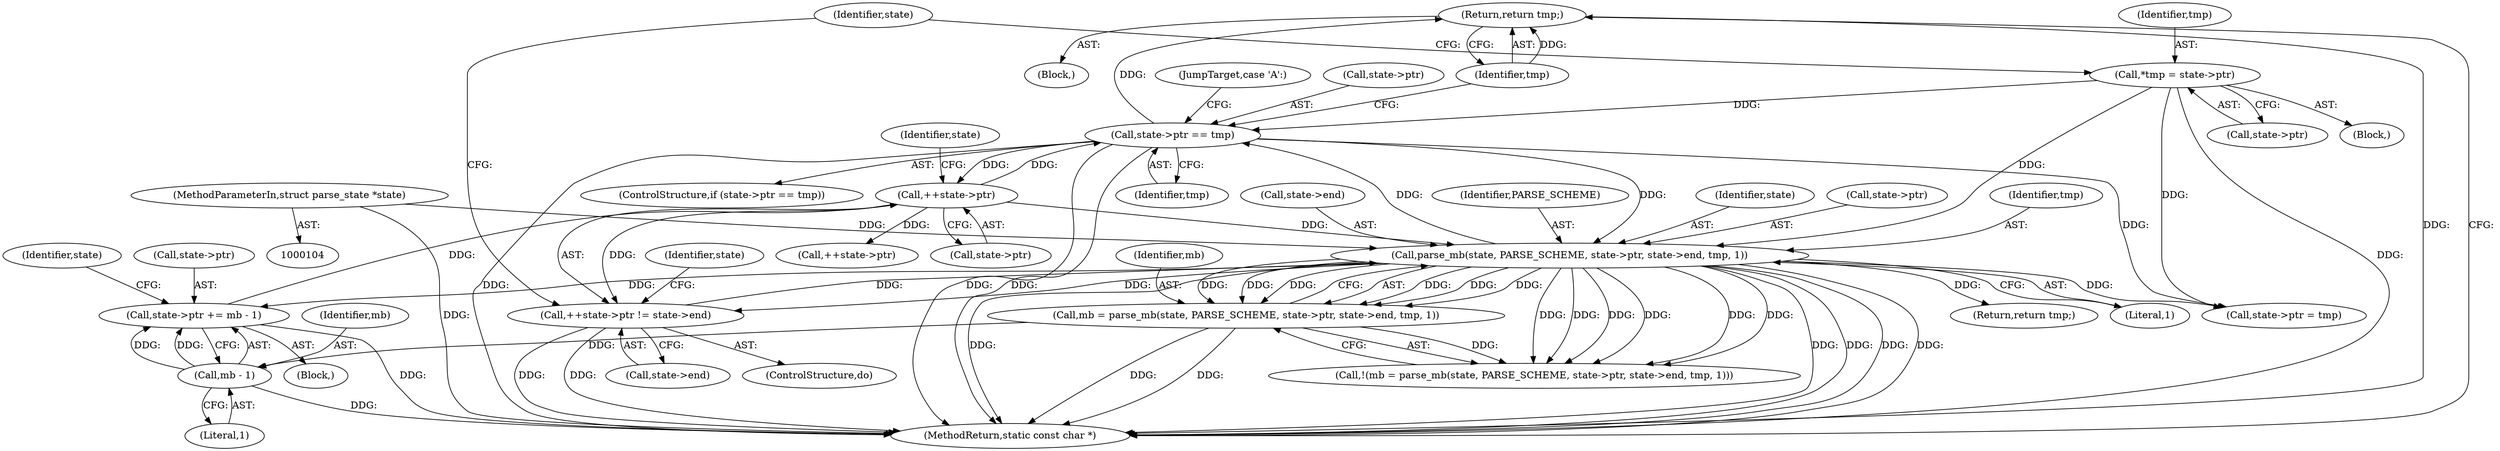 digraph "1_ext-http_3724cd76a28be1d6049b5537232e97ac@del" {
"1000170" [label="(Return,return tmp;)"];
"1000171" [label="(Identifier,tmp)"];
"1000164" [label="(Call,state->ptr == tmp)"];
"1000265" [label="(Call,++state->ptr)"];
"1000257" [label="(Call,state->ptr += mb - 1)"];
"1000261" [label="(Call,mb - 1)"];
"1000241" [label="(Call,mb = parse_mb(state, PARSE_SCHEME, state->ptr, state->end, tmp, 1))"];
"1000243" [label="(Call,parse_mb(state, PARSE_SCHEME, state->ptr, state->end, tmp, 1))"];
"1000105" [label="(MethodParameterIn,struct parse_state *state)"];
"1000264" [label="(Call,++state->ptr != state->end)"];
"1000109" [label="(Call,*tmp = state->ptr)"];
"1000255" [label="(Return,return tmp;)"];
"1000163" [label="(ControlStructure,if (state->ptr == tmp))"];
"1000253" [label="(Literal,1)"];
"1000275" [label="(Identifier,state)"];
"1000121" [label="(Block,)"];
"1000171" [label="(Identifier,tmp)"];
"1000244" [label="(Identifier,state)"];
"1000111" [label="(Call,state->ptr)"];
"1000109" [label="(Call,*tmp = state->ptr)"];
"1000264" [label="(Call,++state->ptr != state->end)"];
"1000146" [label="(Call,++state->ptr)"];
"1000257" [label="(Call,state->ptr += mb - 1)"];
"1000240" [label="(Call,!(mb = parse_mb(state, PARSE_SCHEME, state->ptr, state->end, tmp, 1)))"];
"1000165" [label="(Call,state->ptr)"];
"1000243" [label="(Call,parse_mb(state, PARSE_SCHEME, state->ptr, state->end, tmp, 1))"];
"1000270" [label="(Identifier,state)"];
"1000265" [label="(Call,++state->ptr)"];
"1000119" [label="(Identifier,state)"];
"1000258" [label="(Call,state->ptr)"];
"1000273" [label="(Call,state->ptr = tmp)"];
"1000269" [label="(Call,state->end)"];
"1000110" [label="(Identifier,tmp)"];
"1000169" [label="(Block,)"];
"1000241" [label="(Call,mb = parse_mb(state, PARSE_SCHEME, state->ptr, state->end, tmp, 1))"];
"1000246" [label="(Call,state->ptr)"];
"1000252" [label="(Identifier,tmp)"];
"1000170" [label="(Return,return tmp;)"];
"1000164" [label="(Call,state->ptr == tmp)"];
"1000249" [label="(Call,state->end)"];
"1000114" [label="(ControlStructure,do)"];
"1000262" [label="(Identifier,mb)"];
"1000172" [label="(JumpTarget,case 'A':)"];
"1000245" [label="(Identifier,PARSE_SCHEME)"];
"1000266" [label="(Call,state->ptr)"];
"1000106" [label="(Block,)"];
"1000278" [label="(MethodReturn,static const char *)"];
"1000242" [label="(Identifier,mb)"];
"1000105" [label="(MethodParameterIn,struct parse_state *state)"];
"1000263" [label="(Literal,1)"];
"1000261" [label="(Call,mb - 1)"];
"1000168" [label="(Identifier,tmp)"];
"1000267" [label="(Identifier,state)"];
"1000170" -> "1000169"  [label="AST: "];
"1000170" -> "1000171"  [label="CFG: "];
"1000171" -> "1000170"  [label="AST: "];
"1000278" -> "1000170"  [label="CFG: "];
"1000170" -> "1000278"  [label="DDG: "];
"1000171" -> "1000170"  [label="DDG: "];
"1000164" -> "1000170"  [label="DDG: "];
"1000171" -> "1000164"  [label="CFG: "];
"1000164" -> "1000163"  [label="AST: "];
"1000164" -> "1000168"  [label="CFG: "];
"1000165" -> "1000164"  [label="AST: "];
"1000168" -> "1000164"  [label="AST: "];
"1000172" -> "1000164"  [label="CFG: "];
"1000164" -> "1000278"  [label="DDG: "];
"1000164" -> "1000278"  [label="DDG: "];
"1000164" -> "1000278"  [label="DDG: "];
"1000265" -> "1000164"  [label="DDG: "];
"1000243" -> "1000164"  [label="DDG: "];
"1000109" -> "1000164"  [label="DDG: "];
"1000164" -> "1000243"  [label="DDG: "];
"1000164" -> "1000265"  [label="DDG: "];
"1000164" -> "1000273"  [label="DDG: "];
"1000265" -> "1000264"  [label="AST: "];
"1000265" -> "1000266"  [label="CFG: "];
"1000266" -> "1000265"  [label="AST: "];
"1000270" -> "1000265"  [label="CFG: "];
"1000265" -> "1000146"  [label="DDG: "];
"1000265" -> "1000243"  [label="DDG: "];
"1000265" -> "1000264"  [label="DDG: "];
"1000257" -> "1000265"  [label="DDG: "];
"1000257" -> "1000121"  [label="AST: "];
"1000257" -> "1000261"  [label="CFG: "];
"1000258" -> "1000257"  [label="AST: "];
"1000261" -> "1000257"  [label="AST: "];
"1000267" -> "1000257"  [label="CFG: "];
"1000257" -> "1000278"  [label="DDG: "];
"1000261" -> "1000257"  [label="DDG: "];
"1000261" -> "1000257"  [label="DDG: "];
"1000243" -> "1000257"  [label="DDG: "];
"1000261" -> "1000263"  [label="CFG: "];
"1000262" -> "1000261"  [label="AST: "];
"1000263" -> "1000261"  [label="AST: "];
"1000261" -> "1000278"  [label="DDG: "];
"1000241" -> "1000261"  [label="DDG: "];
"1000241" -> "1000240"  [label="AST: "];
"1000241" -> "1000243"  [label="CFG: "];
"1000242" -> "1000241"  [label="AST: "];
"1000243" -> "1000241"  [label="AST: "];
"1000240" -> "1000241"  [label="CFG: "];
"1000241" -> "1000278"  [label="DDG: "];
"1000241" -> "1000278"  [label="DDG: "];
"1000241" -> "1000240"  [label="DDG: "];
"1000243" -> "1000241"  [label="DDG: "];
"1000243" -> "1000241"  [label="DDG: "];
"1000243" -> "1000241"  [label="DDG: "];
"1000243" -> "1000241"  [label="DDG: "];
"1000243" -> "1000241"  [label="DDG: "];
"1000243" -> "1000241"  [label="DDG: "];
"1000243" -> "1000253"  [label="CFG: "];
"1000244" -> "1000243"  [label="AST: "];
"1000245" -> "1000243"  [label="AST: "];
"1000246" -> "1000243"  [label="AST: "];
"1000249" -> "1000243"  [label="AST: "];
"1000252" -> "1000243"  [label="AST: "];
"1000253" -> "1000243"  [label="AST: "];
"1000243" -> "1000278"  [label="DDG: "];
"1000243" -> "1000278"  [label="DDG: "];
"1000243" -> "1000278"  [label="DDG: "];
"1000243" -> "1000278"  [label="DDG: "];
"1000243" -> "1000278"  [label="DDG: "];
"1000243" -> "1000240"  [label="DDG: "];
"1000243" -> "1000240"  [label="DDG: "];
"1000243" -> "1000240"  [label="DDG: "];
"1000243" -> "1000240"  [label="DDG: "];
"1000243" -> "1000240"  [label="DDG: "];
"1000243" -> "1000240"  [label="DDG: "];
"1000105" -> "1000243"  [label="DDG: "];
"1000264" -> "1000243"  [label="DDG: "];
"1000109" -> "1000243"  [label="DDG: "];
"1000243" -> "1000255"  [label="DDG: "];
"1000243" -> "1000264"  [label="DDG: "];
"1000243" -> "1000273"  [label="DDG: "];
"1000105" -> "1000104"  [label="AST: "];
"1000105" -> "1000278"  [label="DDG: "];
"1000264" -> "1000114"  [label="AST: "];
"1000264" -> "1000269"  [label="CFG: "];
"1000269" -> "1000264"  [label="AST: "];
"1000119" -> "1000264"  [label="CFG: "];
"1000275" -> "1000264"  [label="CFG: "];
"1000264" -> "1000278"  [label="DDG: "];
"1000264" -> "1000278"  [label="DDG: "];
"1000109" -> "1000106"  [label="AST: "];
"1000109" -> "1000111"  [label="CFG: "];
"1000110" -> "1000109"  [label="AST: "];
"1000111" -> "1000109"  [label="AST: "];
"1000119" -> "1000109"  [label="CFG: "];
"1000109" -> "1000278"  [label="DDG: "];
"1000109" -> "1000273"  [label="DDG: "];
}
